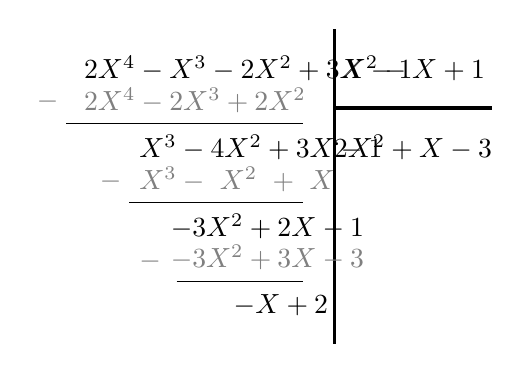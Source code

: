 \begin{tikzpicture}

    \draw[very thick] (0,0)--(2,0);
    \draw[very thick] (0,1)--(0,-3);

       \node at (-3.3,0.5)[right]  {$2X^4-X^3-2X^2+3X-1$};
       \node at (1,0.5)  {$X^2-X+1$};
       \node at (1,-0.5)  {$2X^2+X-3$};

       \node[gray] at (-3.3,0.1)[right]  {$2X^4-2X^3+2X^2$};
       \node[gray] at (-3.9,0.08)[right]  {$-$};
       \draw (-3.4,-0.2)--(-0.4,-0.2);

       \node at (-2.6,-0.5)[right]  {$X^3-4X^2+3X-1$};
       \node[gray] at (-2.6,-0.9)[right]  {$X^3-\ X^2 \ + \ X$};
       \node[gray] at (-3.1,-0.93)[right]  {$-$};

       \draw (-2.6,-1.2)--(-0.4,-1.2);
       \node at (-2.2,-1.5)[right]  {$-3X^2 +2X  -1$};


       \node[gray] at (-2.2,-1.9)[right]  {$-3X^ 2 +3X-3$};
       \node[gray] at (-2.6,-1.95)[right]  {$-$};

       \draw (-2,-2.2)--(-0.4,-2.2);

       \node at (-1.4,-2.5)[right]  {$-X+2$};

%        \beameronly{\only<4>}
%        {
%        \pause
%
%
%        }
\end{tikzpicture}
